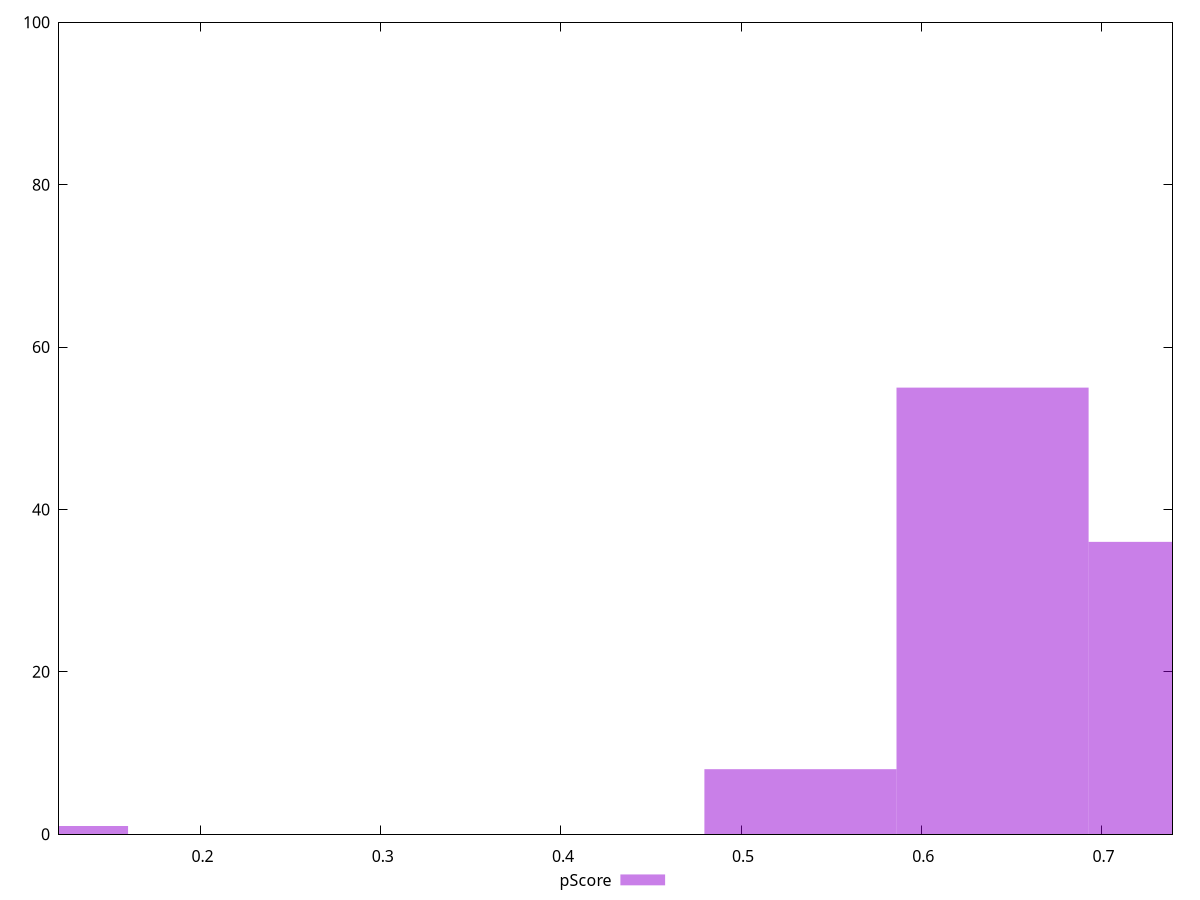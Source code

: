 reset

$pScore <<EOF
0.10658305078163662 1
0.7460813554714563 36
0.6394983046898197 55
0.5329152539081831 8
EOF

set key outside below
set boxwidth 0.10658305078163662
set xrange [0.12155750932704174:0.7393276132684055]
set yrange [0:100]
set trange [0:100]
set style fill transparent solid 0.5 noborder
set terminal svg size 640, 490 enhanced background rgb 'white'
set output "report_00011_2021-02-09T10:53:21.242Z/speed-index/samples/pages+cached/pScore/histogram.svg"

plot $pScore title "pScore" with boxes

reset
